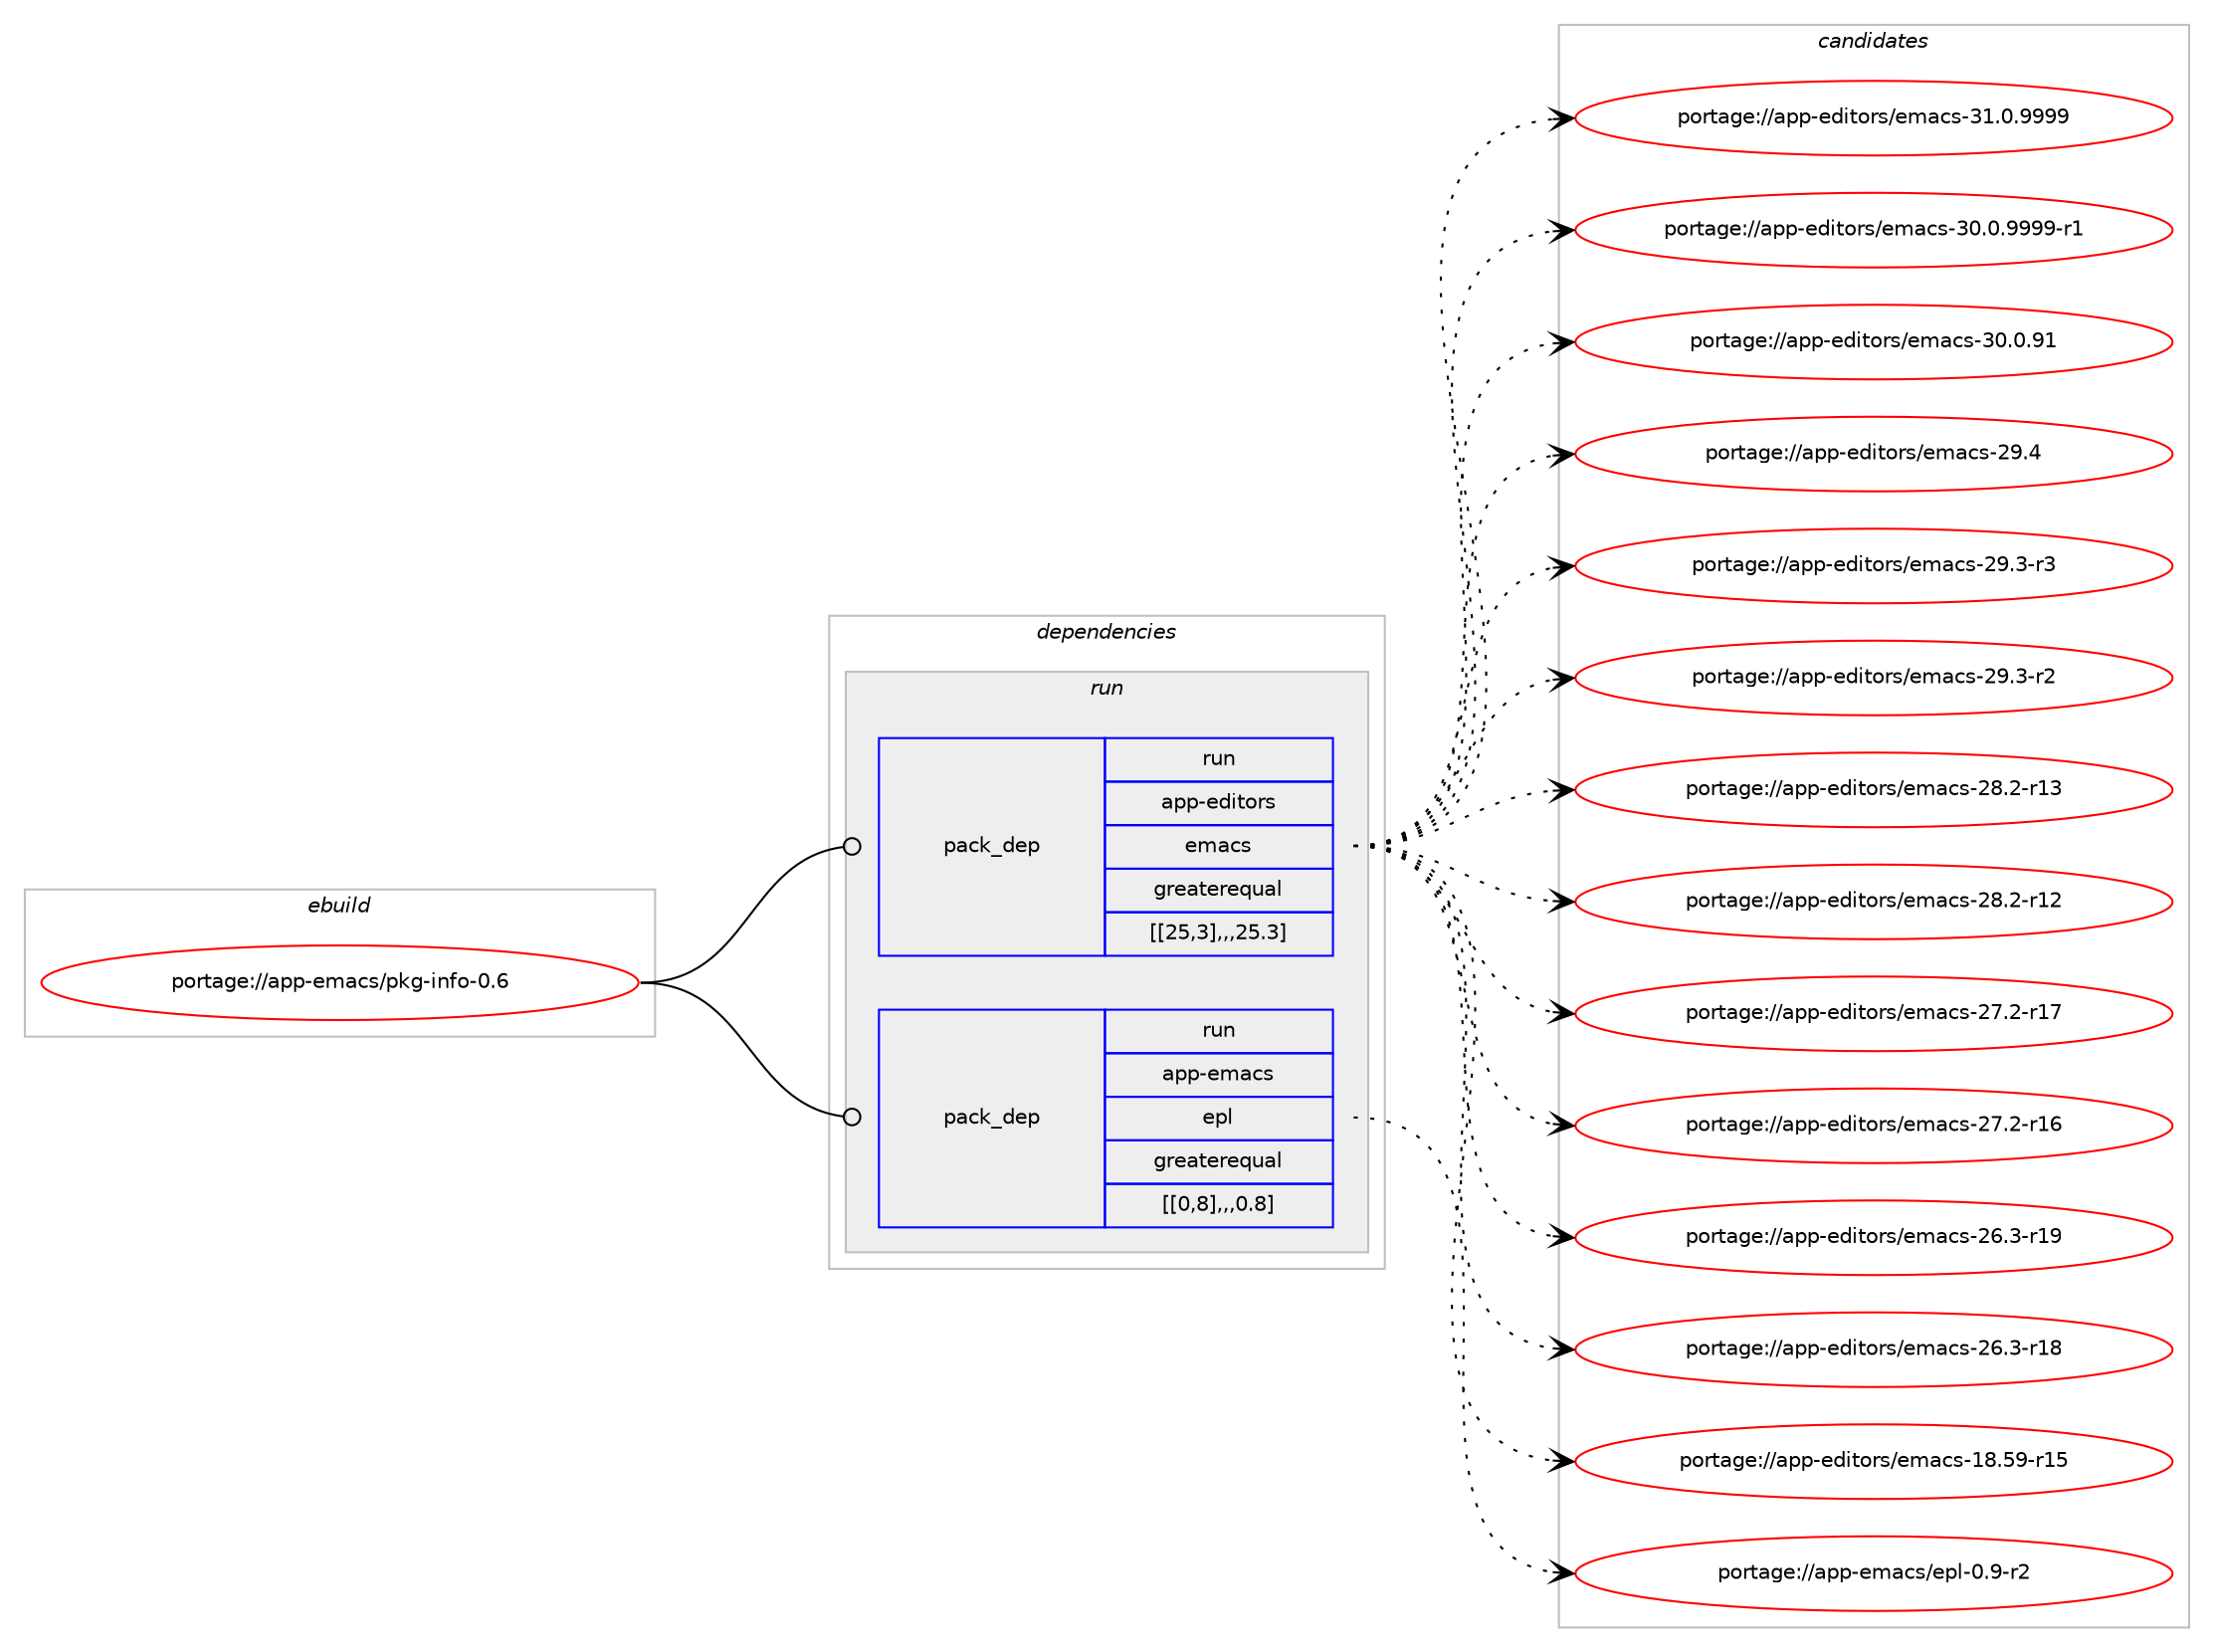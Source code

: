 digraph prolog {

# *************
# Graph options
# *************

newrank=true;
concentrate=true;
compound=true;
graph [rankdir=LR,fontname=Helvetica,fontsize=10,ranksep=1.5];#, ranksep=2.5, nodesep=0.2];
edge  [arrowhead=vee];
node  [fontname=Helvetica,fontsize=10];

# **********
# The ebuild
# **********

subgraph cluster_leftcol {
color=gray;
label=<<i>ebuild</i>>;
id [label="portage://app-emacs/pkg-info-0.6", color=red, width=4, href="../app-emacs/pkg-info-0.6.svg"];
}

# ****************
# The dependencies
# ****************

subgraph cluster_midcol {
color=gray;
label=<<i>dependencies</i>>;
subgraph cluster_compile {
fillcolor="#eeeeee";
style=filled;
label=<<i>compile</i>>;
}
subgraph cluster_compileandrun {
fillcolor="#eeeeee";
style=filled;
label=<<i>compile and run</i>>;
}
subgraph cluster_run {
fillcolor="#eeeeee";
style=filled;
label=<<i>run</i>>;
subgraph pack17050 {
dependency23630 [label=<<TABLE BORDER="0" CELLBORDER="1" CELLSPACING="0" CELLPADDING="4" WIDTH="220"><TR><TD ROWSPAN="6" CELLPADDING="30">pack_dep</TD></TR><TR><TD WIDTH="110">run</TD></TR><TR><TD>app-editors</TD></TR><TR><TD>emacs</TD></TR><TR><TD>greaterequal</TD></TR><TR><TD>[[25,3],,,25.3]</TD></TR></TABLE>>, shape=none, color=blue];
}
id:e -> dependency23630:w [weight=20,style="solid",arrowhead="odot"];
subgraph pack17051 {
dependency23631 [label=<<TABLE BORDER="0" CELLBORDER="1" CELLSPACING="0" CELLPADDING="4" WIDTH="220"><TR><TD ROWSPAN="6" CELLPADDING="30">pack_dep</TD></TR><TR><TD WIDTH="110">run</TD></TR><TR><TD>app-emacs</TD></TR><TR><TD>epl</TD></TR><TR><TD>greaterequal</TD></TR><TR><TD>[[0,8],,,0.8]</TD></TR></TABLE>>, shape=none, color=blue];
}
id:e -> dependency23631:w [weight=20,style="solid",arrowhead="odot"];
}
}

# **************
# The candidates
# **************

subgraph cluster_choices {
rank=same;
color=gray;
label=<<i>candidates</i>>;

subgraph choice17050 {
color=black;
nodesep=1;
choice971121124510110010511611111411547101109979911545514946484657575757 [label="portage://app-editors/emacs-31.0.9999", color=red, width=4,href="../app-editors/emacs-31.0.9999.svg"];
choice9711211245101100105116111114115471011099799115455148464846575757574511449 [label="portage://app-editors/emacs-30.0.9999-r1", color=red, width=4,href="../app-editors/emacs-30.0.9999-r1.svg"];
choice97112112451011001051161111141154710110997991154551484648465749 [label="portage://app-editors/emacs-30.0.91", color=red, width=4,href="../app-editors/emacs-30.0.91.svg"];
choice97112112451011001051161111141154710110997991154550574652 [label="portage://app-editors/emacs-29.4", color=red, width=4,href="../app-editors/emacs-29.4.svg"];
choice971121124510110010511611111411547101109979911545505746514511451 [label="portage://app-editors/emacs-29.3-r3", color=red, width=4,href="../app-editors/emacs-29.3-r3.svg"];
choice971121124510110010511611111411547101109979911545505746514511450 [label="portage://app-editors/emacs-29.3-r2", color=red, width=4,href="../app-editors/emacs-29.3-r2.svg"];
choice97112112451011001051161111141154710110997991154550564650451144951 [label="portage://app-editors/emacs-28.2-r13", color=red, width=4,href="../app-editors/emacs-28.2-r13.svg"];
choice97112112451011001051161111141154710110997991154550564650451144950 [label="portage://app-editors/emacs-28.2-r12", color=red, width=4,href="../app-editors/emacs-28.2-r12.svg"];
choice97112112451011001051161111141154710110997991154550554650451144955 [label="portage://app-editors/emacs-27.2-r17", color=red, width=4,href="../app-editors/emacs-27.2-r17.svg"];
choice97112112451011001051161111141154710110997991154550554650451144954 [label="portage://app-editors/emacs-27.2-r16", color=red, width=4,href="../app-editors/emacs-27.2-r16.svg"];
choice97112112451011001051161111141154710110997991154550544651451144957 [label="portage://app-editors/emacs-26.3-r19", color=red, width=4,href="../app-editors/emacs-26.3-r19.svg"];
choice97112112451011001051161111141154710110997991154550544651451144956 [label="portage://app-editors/emacs-26.3-r18", color=red, width=4,href="../app-editors/emacs-26.3-r18.svg"];
choice9711211245101100105116111114115471011099799115454956465357451144953 [label="portage://app-editors/emacs-18.59-r15", color=red, width=4,href="../app-editors/emacs-18.59-r15.svg"];
dependency23630:e -> choice971121124510110010511611111411547101109979911545514946484657575757:w [style=dotted,weight="100"];
dependency23630:e -> choice9711211245101100105116111114115471011099799115455148464846575757574511449:w [style=dotted,weight="100"];
dependency23630:e -> choice97112112451011001051161111141154710110997991154551484648465749:w [style=dotted,weight="100"];
dependency23630:e -> choice97112112451011001051161111141154710110997991154550574652:w [style=dotted,weight="100"];
dependency23630:e -> choice971121124510110010511611111411547101109979911545505746514511451:w [style=dotted,weight="100"];
dependency23630:e -> choice971121124510110010511611111411547101109979911545505746514511450:w [style=dotted,weight="100"];
dependency23630:e -> choice97112112451011001051161111141154710110997991154550564650451144951:w [style=dotted,weight="100"];
dependency23630:e -> choice97112112451011001051161111141154710110997991154550564650451144950:w [style=dotted,weight="100"];
dependency23630:e -> choice97112112451011001051161111141154710110997991154550554650451144955:w [style=dotted,weight="100"];
dependency23630:e -> choice97112112451011001051161111141154710110997991154550554650451144954:w [style=dotted,weight="100"];
dependency23630:e -> choice97112112451011001051161111141154710110997991154550544651451144957:w [style=dotted,weight="100"];
dependency23630:e -> choice97112112451011001051161111141154710110997991154550544651451144956:w [style=dotted,weight="100"];
dependency23630:e -> choice9711211245101100105116111114115471011099799115454956465357451144953:w [style=dotted,weight="100"];
}
subgraph choice17051 {
color=black;
nodesep=1;
choice9711211245101109979911547101112108454846574511450 [label="portage://app-emacs/epl-0.9-r2", color=red, width=4,href="../app-emacs/epl-0.9-r2.svg"];
dependency23631:e -> choice9711211245101109979911547101112108454846574511450:w [style=dotted,weight="100"];
}
}

}
